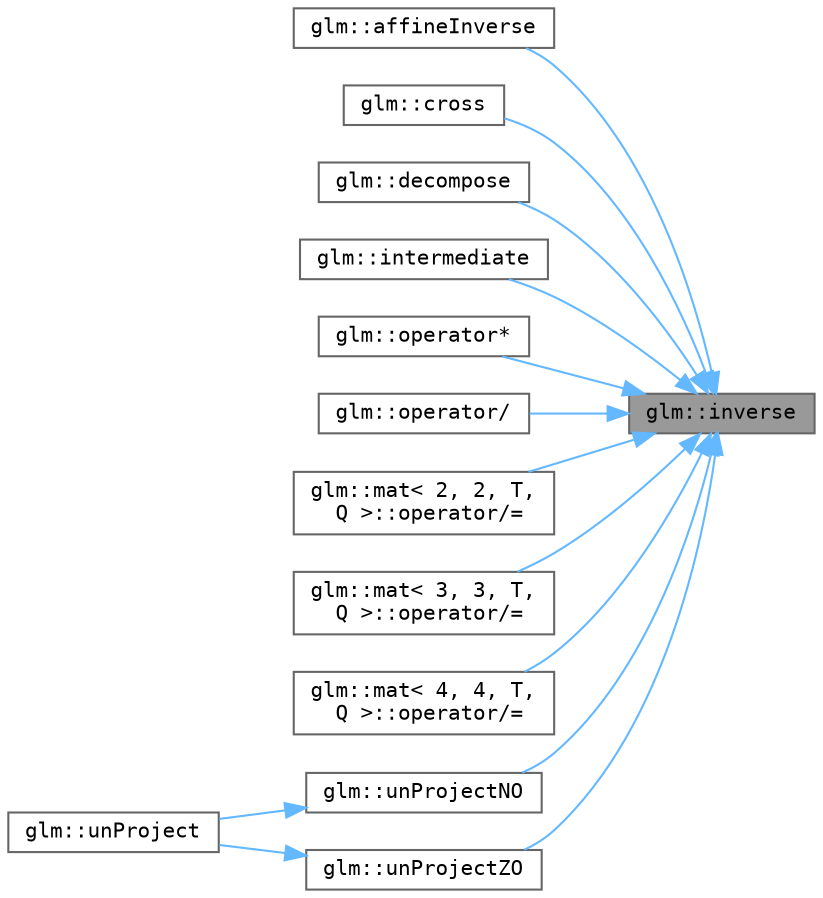digraph "glm::inverse"
{
 // LATEX_PDF_SIZE
  bgcolor="transparent";
  edge [fontname=Terminal,fontsize=10,labelfontname=Helvetica,labelfontsize=10];
  node [fontname=Terminal,fontsize=10,shape=box,height=0.2,width=0.4];
  rankdir="RL";
  Node1 [label="glm::inverse",height=0.2,width=0.4,color="gray40", fillcolor="grey60", style="filled", fontcolor="black",tooltip=" "];
  Node1 -> Node2 [dir="back",color="steelblue1",style="solid"];
  Node2 [label="glm::affineInverse",height=0.2,width=0.4,color="grey40", fillcolor="white", style="filled",URL="$namespaceglm.html#ac1fed169b99333702491a682ab98afd7",tooltip=" "];
  Node1 -> Node3 [dir="back",color="steelblue1",style="solid"];
  Node3 [label="glm::cross",height=0.2,width=0.4,color="grey40", fillcolor="white", style="filled",URL="$group__gtx__quaternion.html#gaf4f4260def05af796b8fce89e803a017",tooltip=" "];
  Node1 -> Node4 [dir="back",color="steelblue1",style="solid"];
  Node4 [label="glm::decompose",height=0.2,width=0.4,color="grey40", fillcolor="white", style="filled",URL="$group__gtx__matrix__decompose.html#gabd7878e1b23aab583bc01040c5ed2b71",tooltip=" "];
  Node1 -> Node5 [dir="back",color="steelblue1",style="solid"];
  Node5 [label="glm::intermediate",height=0.2,width=0.4,color="grey40", fillcolor="white", style="filled",URL="$group__gtx__quaternion.html#ga674f3a481bf37d397e81787c5d4d873f",tooltip=" "];
  Node1 -> Node6 [dir="back",color="steelblue1",style="solid"];
  Node6 [label="glm::operator*",height=0.2,width=0.4,color="grey40", fillcolor="white", style="filled",URL="$namespaceglm.html#a4fac37bc7b77f772e013816e80b51c8a",tooltip=" "];
  Node1 -> Node7 [dir="back",color="steelblue1",style="solid"];
  Node7 [label="glm::operator/",height=0.2,width=0.4,color="grey40", fillcolor="white", style="filled",URL="$namespaceglm.html#a605190acae13f557aef90333e2cd8677",tooltip=" "];
  Node1 -> Node8 [dir="back",color="steelblue1",style="solid"];
  Node8 [label="glm::mat\< 2, 2, T,\l Q \>::operator/=",height=0.2,width=0.4,color="grey40", fillcolor="white", style="filled",URL="$structglm_1_1mat_3_012_00_012_00_01_t_00_01_q_01_4.html#a8d6865577e04a01b2684a517cbe84865",tooltip=" "];
  Node1 -> Node9 [dir="back",color="steelblue1",style="solid"];
  Node9 [label="glm::mat\< 3, 3, T,\l Q \>::operator/=",height=0.2,width=0.4,color="grey40", fillcolor="white", style="filled",URL="$structglm_1_1mat_3_013_00_013_00_01_t_00_01_q_01_4.html#a7906172e09ef639b1b0ac6637fabbd32",tooltip=" "];
  Node1 -> Node10 [dir="back",color="steelblue1",style="solid"];
  Node10 [label="glm::mat\< 4, 4, T,\l Q \>::operator/=",height=0.2,width=0.4,color="grey40", fillcolor="white", style="filled",URL="$structglm_1_1mat_3_014_00_014_00_01_t_00_01_q_01_4.html#ab49bbe8e13672afea2c8c7320d107013",tooltip=" "];
  Node1 -> Node11 [dir="back",color="steelblue1",style="solid"];
  Node11 [label="glm::unProjectNO",height=0.2,width=0.4,color="grey40", fillcolor="white", style="filled",URL="$group__ext__matrix__projection.html#ga6214935f32f38e1dc13ba66135eb5784",tooltip=" "];
  Node11 -> Node12 [dir="back",color="steelblue1",style="solid"];
  Node12 [label="glm::unProject",height=0.2,width=0.4,color="grey40", fillcolor="white", style="filled",URL="$group__ext__matrix__projection.html#gaefa35b1dbf52941052a5a3aadc298106",tooltip=" "];
  Node1 -> Node13 [dir="back",color="steelblue1",style="solid"];
  Node13 [label="glm::unProjectZO",height=0.2,width=0.4,color="grey40", fillcolor="white", style="filled",URL="$group__ext__matrix__projection.html#ga9b3ec0d9aeea52bbcc8c1fc3fc9830e3",tooltip=" "];
  Node13 -> Node12 [dir="back",color="steelblue1",style="solid"];
}
